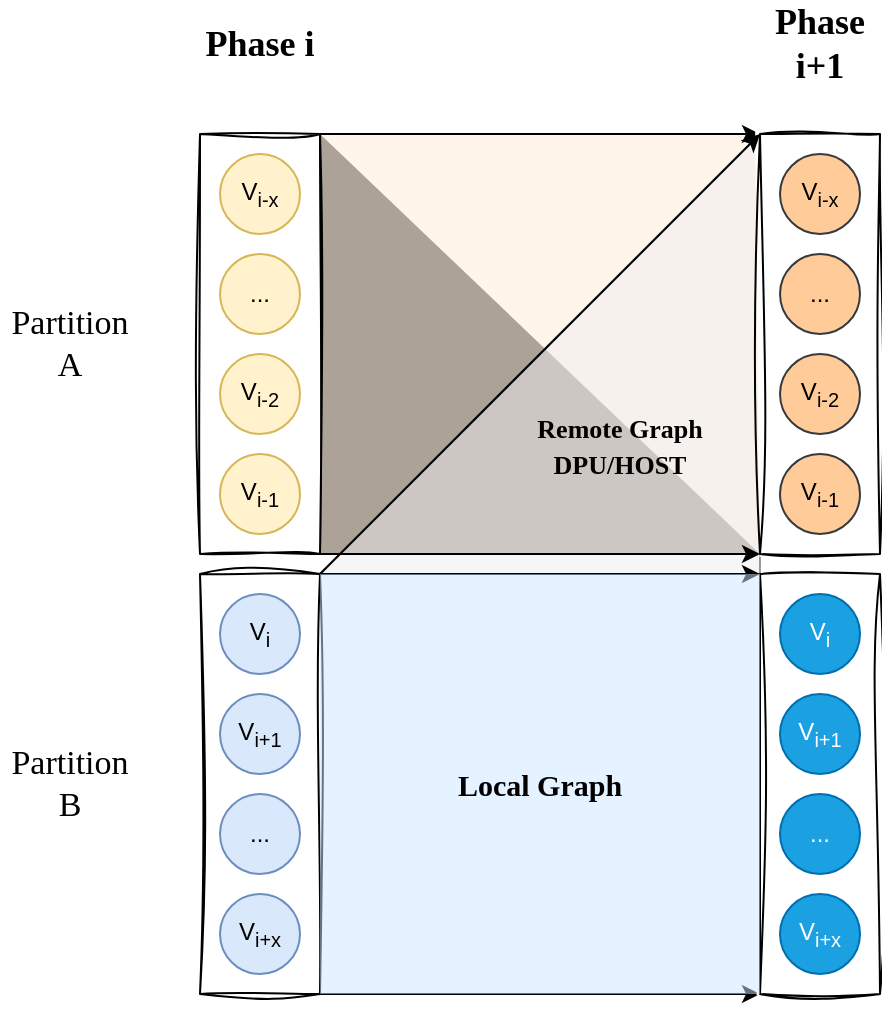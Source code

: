 <mxfile version="21.3.7" type="github">
  <diagram name="第 1 页" id="wx_f-Ke4D_SpyEb3p4qO">
    <mxGraphModel dx="1080" dy="545" grid="1" gridSize="10" guides="1" tooltips="1" connect="1" arrows="1" fold="1" page="1" pageScale="1" pageWidth="827" pageHeight="1169" math="0" shadow="0">
      <root>
        <mxCell id="0" />
        <mxCell id="1" parent="0" />
        <mxCell id="-72EZeiRNGU3VB2l-M4g-54" value="" style="group" vertex="1" connectable="0" parent="1">
          <mxGeometry x="280" y="130" width="340" height="490" as="geometry" />
        </mxCell>
        <mxCell id="-72EZeiRNGU3VB2l-M4g-51" value="" style="shape=manualInput;whiteSpace=wrap;html=1;flipH=1;size=210;fillColor=#757575;fontColor=#333333;strokeColor=none;" vertex="1" parent="-72EZeiRNGU3VB2l-M4g-54">
          <mxGeometry x="60" y="60" width="220" height="210" as="geometry" />
        </mxCell>
        <mxCell id="-72EZeiRNGU3VB2l-M4g-49" value="" style="rounded=0;whiteSpace=wrap;html=1;strokeColor=none;fillColor=#ffe6cc;opacity=40;" vertex="1" parent="-72EZeiRNGU3VB2l-M4g-54">
          <mxGeometry x="60" y="60" width="220" height="210" as="geometry" />
        </mxCell>
        <mxCell id="-72EZeiRNGU3VB2l-M4g-45" value="" style="shape=manualInput;whiteSpace=wrap;html=1;size=220;strokeColor=#36393d;fillColor=#eeeeee;opacity=50;" vertex="1" parent="-72EZeiRNGU3VB2l-M4g-54">
          <mxGeometry x="60" y="60" width="220" height="220" as="geometry" />
        </mxCell>
        <mxCell id="-72EZeiRNGU3VB2l-M4g-7" value="" style="group" vertex="1" connectable="0" parent="-72EZeiRNGU3VB2l-M4g-54">
          <mxGeometry y="280" width="60" height="210" as="geometry" />
        </mxCell>
        <mxCell id="-72EZeiRNGU3VB2l-M4g-6" value="" style="rounded=0;whiteSpace=wrap;html=1;sketch=1;curveFitting=1;jiggle=2;" vertex="1" parent="-72EZeiRNGU3VB2l-M4g-7">
          <mxGeometry width="60" height="210" as="geometry" />
        </mxCell>
        <mxCell id="-72EZeiRNGU3VB2l-M4g-1" value="V&lt;sub&gt;i&lt;/sub&gt;" style="ellipse;whiteSpace=wrap;html=1;aspect=fixed;fillColor=#dae8fc;strokeColor=#6c8ebf;" vertex="1" parent="-72EZeiRNGU3VB2l-M4g-7">
          <mxGeometry x="10" y="10" width="40" height="40" as="geometry" />
        </mxCell>
        <mxCell id="-72EZeiRNGU3VB2l-M4g-2" value="V&lt;sub&gt;i+1&lt;/sub&gt;" style="ellipse;whiteSpace=wrap;html=1;aspect=fixed;fillColor=#dae8fc;strokeColor=#6c8ebf;" vertex="1" parent="-72EZeiRNGU3VB2l-M4g-7">
          <mxGeometry x="10" y="60" width="40" height="40" as="geometry" />
        </mxCell>
        <mxCell id="-72EZeiRNGU3VB2l-M4g-4" value="V&lt;sub&gt;i+x&lt;/sub&gt;" style="ellipse;whiteSpace=wrap;html=1;aspect=fixed;fillColor=#dae8fc;strokeColor=#6c8ebf;" vertex="1" parent="-72EZeiRNGU3VB2l-M4g-7">
          <mxGeometry x="10" y="160" width="40" height="40" as="geometry" />
        </mxCell>
        <mxCell id="-72EZeiRNGU3VB2l-M4g-5" value="..." style="ellipse;whiteSpace=wrap;html=1;aspect=fixed;fillColor=#dae8fc;strokeColor=#6c8ebf;" vertex="1" parent="-72EZeiRNGU3VB2l-M4g-7">
          <mxGeometry x="10" y="110" width="40" height="40" as="geometry" />
        </mxCell>
        <mxCell id="-72EZeiRNGU3VB2l-M4g-14" style="rounded=0;orthogonalLoop=1;jettySize=auto;html=1;exitX=1;exitY=0;exitDx=0;exitDy=0;entryX=0;entryY=0;entryDx=0;entryDy=0;" edge="1" parent="-72EZeiRNGU3VB2l-M4g-54" source="-72EZeiRNGU3VB2l-M4g-6" target="-72EZeiRNGU3VB2l-M4g-9">
          <mxGeometry relative="1" as="geometry" />
        </mxCell>
        <mxCell id="-72EZeiRNGU3VB2l-M4g-15" style="rounded=0;orthogonalLoop=1;jettySize=auto;html=1;exitX=1;exitY=1;exitDx=0;exitDy=0;entryX=0;entryY=1;entryDx=0;entryDy=0;" edge="1" parent="-72EZeiRNGU3VB2l-M4g-54" source="-72EZeiRNGU3VB2l-M4g-6" target="-72EZeiRNGU3VB2l-M4g-9">
          <mxGeometry relative="1" as="geometry" />
        </mxCell>
        <mxCell id="-72EZeiRNGU3VB2l-M4g-9" value="" style="rounded=0;whiteSpace=wrap;html=1;sketch=1;curveFitting=1;jiggle=2;" vertex="1" parent="-72EZeiRNGU3VB2l-M4g-54">
          <mxGeometry x="280" y="280" width="60" height="210" as="geometry" />
        </mxCell>
        <mxCell id="-72EZeiRNGU3VB2l-M4g-10" value="V&lt;sub&gt;i&lt;/sub&gt;" style="ellipse;whiteSpace=wrap;html=1;aspect=fixed;fillColor=#1ba1e2;strokeColor=#006EAF;fontColor=#ffffff;" vertex="1" parent="-72EZeiRNGU3VB2l-M4g-54">
          <mxGeometry x="290" y="290" width="40" height="40" as="geometry" />
        </mxCell>
        <mxCell id="-72EZeiRNGU3VB2l-M4g-11" value="V&lt;sub&gt;i+1&lt;/sub&gt;" style="ellipse;whiteSpace=wrap;html=1;aspect=fixed;fillColor=#1ba1e2;strokeColor=#006EAF;fontColor=#ffffff;" vertex="1" parent="-72EZeiRNGU3VB2l-M4g-54">
          <mxGeometry x="290" y="340" width="40" height="40" as="geometry" />
        </mxCell>
        <mxCell id="-72EZeiRNGU3VB2l-M4g-12" value="V&lt;sub&gt;i+x&lt;/sub&gt;" style="ellipse;whiteSpace=wrap;html=1;aspect=fixed;fillColor=#1ba1e2;strokeColor=#006EAF;fontColor=#ffffff;" vertex="1" parent="-72EZeiRNGU3VB2l-M4g-54">
          <mxGeometry x="290" y="440" width="40" height="40" as="geometry" />
        </mxCell>
        <mxCell id="-72EZeiRNGU3VB2l-M4g-13" value="..." style="ellipse;whiteSpace=wrap;html=1;aspect=fixed;fillColor=#1ba1e2;strokeColor=#006EAF;fontColor=#ffffff;" vertex="1" parent="-72EZeiRNGU3VB2l-M4g-54">
          <mxGeometry x="290" y="390" width="40" height="40" as="geometry" />
        </mxCell>
        <mxCell id="-72EZeiRNGU3VB2l-M4g-23" value="" style="group" vertex="1" connectable="0" parent="-72EZeiRNGU3VB2l-M4g-54">
          <mxGeometry y="60" width="60" height="210" as="geometry" />
        </mxCell>
        <mxCell id="-72EZeiRNGU3VB2l-M4g-18" value="" style="rounded=0;whiteSpace=wrap;html=1;sketch=1;curveFitting=1;jiggle=2;" vertex="1" parent="-72EZeiRNGU3VB2l-M4g-23">
          <mxGeometry width="60" height="210" as="geometry" />
        </mxCell>
        <mxCell id="-72EZeiRNGU3VB2l-M4g-19" value="V&lt;sub&gt;i-x&lt;/sub&gt;" style="ellipse;whiteSpace=wrap;html=1;aspect=fixed;fillColor=#fff2cc;strokeColor=#d6b656;" vertex="1" parent="-72EZeiRNGU3VB2l-M4g-23">
          <mxGeometry x="10" y="10" width="40" height="40" as="geometry" />
        </mxCell>
        <mxCell id="-72EZeiRNGU3VB2l-M4g-20" value="..." style="ellipse;whiteSpace=wrap;html=1;aspect=fixed;fillColor=#fff2cc;strokeColor=#d6b656;" vertex="1" parent="-72EZeiRNGU3VB2l-M4g-23">
          <mxGeometry x="10" y="60" width="40" height="40" as="geometry" />
        </mxCell>
        <mxCell id="-72EZeiRNGU3VB2l-M4g-21" value="V&lt;sub&gt;i-1&lt;/sub&gt;" style="ellipse;whiteSpace=wrap;html=1;aspect=fixed;fillColor=#fff2cc;strokeColor=#d6b656;" vertex="1" parent="-72EZeiRNGU3VB2l-M4g-23">
          <mxGeometry x="10" y="160" width="40" height="40" as="geometry" />
        </mxCell>
        <mxCell id="-72EZeiRNGU3VB2l-M4g-22" value="V&lt;sub style=&quot;border-color: var(--border-color);&quot;&gt;i-2&lt;/sub&gt;" style="ellipse;whiteSpace=wrap;html=1;aspect=fixed;fillColor=#fff2cc;strokeColor=#d6b656;" vertex="1" parent="-72EZeiRNGU3VB2l-M4g-23">
          <mxGeometry x="10" y="110" width="40" height="40" as="geometry" />
        </mxCell>
        <mxCell id="-72EZeiRNGU3VB2l-M4g-47" style="rounded=0;orthogonalLoop=1;jettySize=auto;html=1;exitX=1;exitY=0;exitDx=0;exitDy=0;entryX=1;entryY=0;entryDx=0;entryDy=0;" edge="1" parent="-72EZeiRNGU3VB2l-M4g-54" source="-72EZeiRNGU3VB2l-M4g-18" target="-72EZeiRNGU3VB2l-M4g-45">
          <mxGeometry relative="1" as="geometry" />
        </mxCell>
        <mxCell id="-72EZeiRNGU3VB2l-M4g-26" value="" style="rounded=0;whiteSpace=wrap;html=1;sketch=1;curveFitting=1;jiggle=2;" vertex="1" parent="-72EZeiRNGU3VB2l-M4g-54">
          <mxGeometry x="280" y="60" width="60" height="210" as="geometry" />
        </mxCell>
        <mxCell id="-72EZeiRNGU3VB2l-M4g-27" value="V&lt;sub&gt;i-x&lt;/sub&gt;" style="ellipse;whiteSpace=wrap;html=1;aspect=fixed;fillColor=#ffcc99;strokeColor=#36393d;" vertex="1" parent="-72EZeiRNGU3VB2l-M4g-54">
          <mxGeometry x="290" y="70" width="40" height="40" as="geometry" />
        </mxCell>
        <mxCell id="-72EZeiRNGU3VB2l-M4g-28" value="..." style="ellipse;whiteSpace=wrap;html=1;aspect=fixed;fillColor=#ffcc99;strokeColor=#36393d;" vertex="1" parent="-72EZeiRNGU3VB2l-M4g-54">
          <mxGeometry x="290" y="120" width="40" height="40" as="geometry" />
        </mxCell>
        <mxCell id="-72EZeiRNGU3VB2l-M4g-29" value="V&lt;sub&gt;i-1&lt;/sub&gt;" style="ellipse;whiteSpace=wrap;html=1;aspect=fixed;fillColor=#ffcc99;strokeColor=#36393d;" vertex="1" parent="-72EZeiRNGU3VB2l-M4g-54">
          <mxGeometry x="290" y="220" width="40" height="40" as="geometry" />
        </mxCell>
        <mxCell id="-72EZeiRNGU3VB2l-M4g-30" value="V&lt;sub style=&quot;border-color: var(--border-color);&quot;&gt;i-2&lt;/sub&gt;" style="ellipse;whiteSpace=wrap;html=1;aspect=fixed;fillColor=#ffcc99;strokeColor=#36393d;" vertex="1" parent="-72EZeiRNGU3VB2l-M4g-54">
          <mxGeometry x="290" y="170" width="40" height="40" as="geometry" />
        </mxCell>
        <mxCell id="-72EZeiRNGU3VB2l-M4g-48" style="rounded=0;orthogonalLoop=1;jettySize=auto;html=1;exitX=1;exitY=1;exitDx=0;exitDy=0;entryX=0;entryY=1;entryDx=0;entryDy=0;" edge="1" parent="-72EZeiRNGU3VB2l-M4g-54" source="-72EZeiRNGU3VB2l-M4g-18" target="-72EZeiRNGU3VB2l-M4g-26">
          <mxGeometry relative="1" as="geometry" />
        </mxCell>
        <mxCell id="-72EZeiRNGU3VB2l-M4g-42" style="rounded=0;orthogonalLoop=1;jettySize=auto;html=1;exitX=1;exitY=0;exitDx=0;exitDy=0;entryX=0;entryY=0;entryDx=0;entryDy=0;" edge="1" parent="-72EZeiRNGU3VB2l-M4g-54" source="-72EZeiRNGU3VB2l-M4g-6" target="-72EZeiRNGU3VB2l-M4g-26">
          <mxGeometry relative="1" as="geometry" />
        </mxCell>
        <mxCell id="-72EZeiRNGU3VB2l-M4g-43" value="&lt;font face=&quot;Garamond&quot; size=&quot;1&quot;&gt;&lt;b style=&quot;font-size: 15px;&quot;&gt;Local Graph&lt;/b&gt;&lt;/font&gt;" style="rounded=0;whiteSpace=wrap;html=1;strokeColor=none;fillColor=#cce5ff;opacity=50;" vertex="1" parent="-72EZeiRNGU3VB2l-M4g-54">
          <mxGeometry x="60" y="280" width="220" height="210" as="geometry" />
        </mxCell>
        <mxCell id="-72EZeiRNGU3VB2l-M4g-46" value="&lt;font style=&quot;font-size: 13px;&quot;&gt;Remote Graph DPU/HOST&lt;/font&gt;" style="text;html=1;strokeColor=none;fillColor=none;align=center;verticalAlign=middle;whiteSpace=wrap;rounded=0;fontSize=15;fontFamily=Garamond;fontStyle=1" vertex="1" parent="-72EZeiRNGU3VB2l-M4g-54">
          <mxGeometry x="160" y="200" width="100" height="30" as="geometry" />
        </mxCell>
        <mxCell id="-72EZeiRNGU3VB2l-M4g-52" value="Phase i" style="text;html=1;strokeColor=none;fillColor=none;align=center;verticalAlign=middle;whiteSpace=wrap;rounded=0;fontFamily=Comic Sans MS;fontStyle=1;fontSize=18;" vertex="1" parent="-72EZeiRNGU3VB2l-M4g-54">
          <mxGeometry width="60" height="30" as="geometry" />
        </mxCell>
        <mxCell id="-72EZeiRNGU3VB2l-M4g-53" value="Phase i+1" style="text;html=1;strokeColor=none;fillColor=none;align=center;verticalAlign=middle;whiteSpace=wrap;rounded=0;fontFamily=Comic Sans MS;fontStyle=1;fontSize=18;" vertex="1" parent="-72EZeiRNGU3VB2l-M4g-54">
          <mxGeometry x="280" width="60" height="30" as="geometry" />
        </mxCell>
        <mxCell id="-72EZeiRNGU3VB2l-M4g-55" value="Partition A" style="text;html=1;strokeColor=none;fillColor=none;align=center;verticalAlign=middle;whiteSpace=wrap;rounded=0;fontFamily=Verdana;fontSize=17;" vertex="1" parent="1">
          <mxGeometry x="180" y="280" width="70" height="29" as="geometry" />
        </mxCell>
        <mxCell id="-72EZeiRNGU3VB2l-M4g-56" value="Partition B" style="text;html=1;strokeColor=none;fillColor=none;align=center;verticalAlign=middle;whiteSpace=wrap;rounded=0;fontFamily=Verdana;fontSize=17;" vertex="1" parent="1">
          <mxGeometry x="180" y="500" width="70" height="29" as="geometry" />
        </mxCell>
      </root>
    </mxGraphModel>
  </diagram>
</mxfile>
